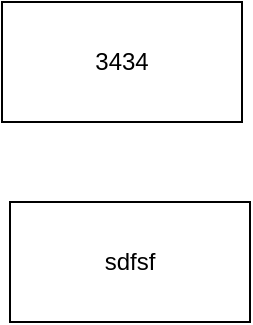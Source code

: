 <mxfile version="22.1.21" type="github">
  <diagram name="第 1 页" id="0E9BC4bbS4CplKJNAkFY">
    <mxGraphModel dx="1434" dy="786" grid="1" gridSize="10" guides="1" tooltips="1" connect="1" arrows="1" fold="1" page="1" pageScale="1" pageWidth="827" pageHeight="1169" math="0" shadow="0">
      <root>
        <mxCell id="0" />
        <mxCell id="1" parent="0" />
        <mxCell id="RtxEPSpFW6Zsjbqgfxk7-1" value="sdfsf" style="rounded=0;whiteSpace=wrap;html=1;" vertex="1" parent="1">
          <mxGeometry x="354" y="470" width="120" height="60" as="geometry" />
        </mxCell>
        <mxCell id="RtxEPSpFW6Zsjbqgfxk7-2" value="3434" style="rounded=0;whiteSpace=wrap;html=1;" vertex="1" parent="1">
          <mxGeometry x="350" y="370" width="120" height="60" as="geometry" />
        </mxCell>
      </root>
    </mxGraphModel>
  </diagram>
</mxfile>
